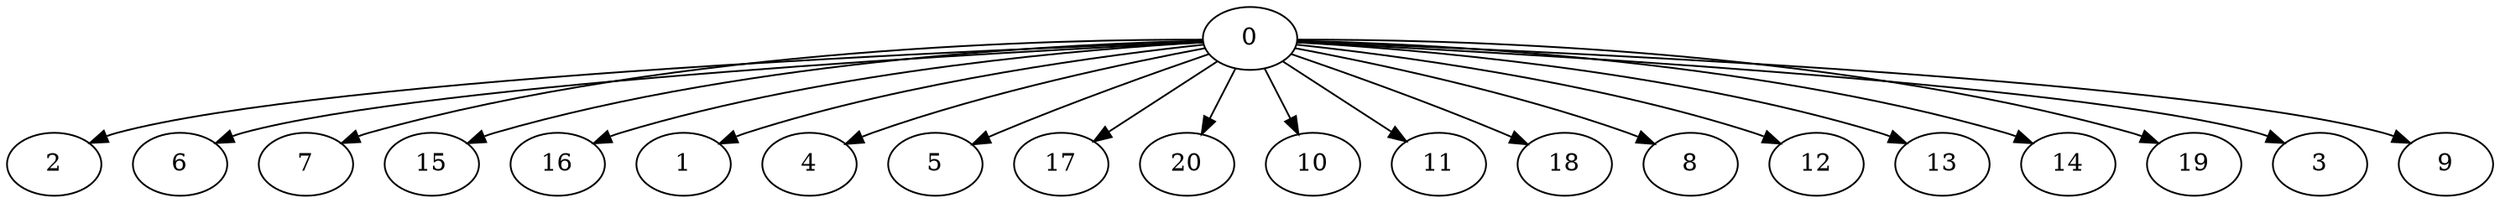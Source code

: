 digraph "Fork_Nodes_21_CCR_10.00_WeightType_Random#2" {
	graph ["Duplicate states"=0,
		GraphType=Fork,
		"Max states in OPEN"=0,
		Modes="120000ms; topo-ordered tasks, ; Pruning: task equivalence, fixed order ready list, ; F-value: ; Optimisation: best schedule length (\
SL) optimisation on equal, ",
		NumberOfTasks=21,
		"Pruned using list schedule length"=28453,
		"States removed from OPEN"=0,
		TargetSystem="Homogeneous-4",
		"Time to schedule (ms)"=409,
		"Total idle time"=156,
		"Total schedule length"=85,
		"Total sequential time"=134,
		"Total states created"=39465
	];
	0	["Finish time"=7,
		Processor=0,
		"Start time"=0,
		Weight=7];
	2	["Finish time"=40,
		Processor=0,
		"Start time"=30,
		Weight=10];
	0 -> 2	[Weight=93];
	6	["Finish time"=65,
		Processor=0,
		"Start time"=55,
		Weight=10];
	0 -> 6	[Weight=104];
	7	["Finish time"=59,
		Processor=1,
		"Start time"=49,
		Weight=10];
	0 -> 7	[Weight=42];
	15	["Finish time"=17,
		Processor=0,
		"Start time"=7,
		Weight=10];
	0 -> 15	[Weight=73];
	16	["Finish time"=49,
		Processor=0,
		"Start time"=40,
		Weight=9];
	0 -> 16	[Weight=93];
	1	["Finish time"=46,
		Processor=2,
		"Start time"=38,
		Weight=8];
	0 -> 1	[Weight=31];
	4	["Finish time"=24,
		Processor=0,
		"Start time"=17,
		Weight=7];
	0 -> 4	[Weight=73];
	5	["Finish time"=72,
		Processor=0,
		"Start time"=65,
		Weight=7];
	0 -> 5	[Weight=104];
	17	["Finish time"=79,
		Processor=0,
		"Start time"=72,
		Weight=7];
	0 -> 17	[Weight=104];
	20	["Finish time"=53,
		Processor=2,
		"Start time"=46,
		Weight=7];
	0 -> 20	[Weight=31];
	10	["Finish time"=55,
		Processor=0,
		"Start time"=49,
		Weight=6];
	0 -> 10	[Weight=93];
	11	["Finish time"=65,
		Processor=2,
		"Start time"=59,
		Weight=6];
	0 -> 11	[Weight=52];
	18	["Finish time"=30,
		Processor=0,
		"Start time"=24,
		Weight=6];
	0 -> 18	[Weight=73];
	8	["Finish time"=43,
		Processor=3,
		"Start time"=38,
		Weight=5];
	0 -> 8	[Weight=31];
	12	["Finish time"=85,
		Processor=3,
		"Start time"=80,
		Weight=5];
	0 -> 12	[Weight=73];
	13	["Finish time"=47,
		Processor=3,
		"Start time"=43,
		Weight=4];
	0 -> 13	[Weight=31];
	14	["Finish time"=62,
		Processor=3,
		"Start time"=59,
		Weight=3];
	0 -> 14	[Weight=52];
	19	["Finish time"=50,
		Processor=3,
		"Start time"=47,
		Weight=3];
	0 -> 19	[Weight=31];
	3	["Finish time"=64,
		Processor=3,
		"Start time"=62,
		Weight=2];
	0 -> 3	[Weight=52];
	9	["Finish time"=81,
		Processor=0,
		"Start time"=79,
		Weight=2];
	0 -> 9	[Weight=104];
}
